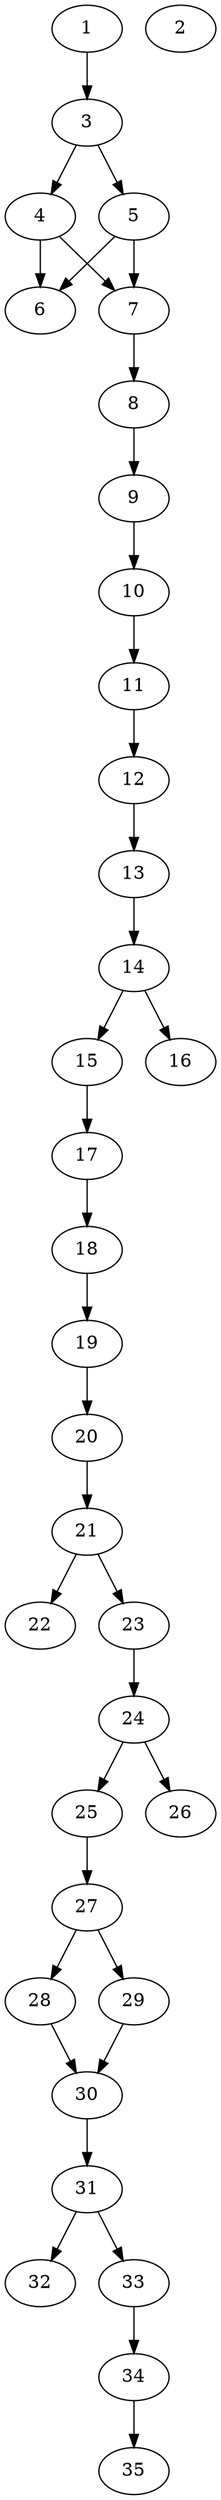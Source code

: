 // DAG automatically generated by daggen at Thu Oct  3 14:05:37 2019
// ./daggen --dot -n 35 --ccr 0.3 --fat 0.3 --regular 0.5 --density 0.6 --mindata 5242880 --maxdata 52428800 
digraph G {
  1 [size="24347307", alpha="0.18", expect_size="7304192"] 
  1 -> 3 [size ="7304192"]
  2 [size="83111253", alpha="0.04", expect_size="24933376"] 
  3 [size="82926933", alpha="0.04", expect_size="24878080"] 
  3 -> 4 [size ="24878080"]
  3 -> 5 [size ="24878080"]
  4 [size="148189867", alpha="0.12", expect_size="44456960"] 
  4 -> 6 [size ="44456960"]
  4 -> 7 [size ="44456960"]
  5 [size="172629333", alpha="0.01", expect_size="51788800"] 
  5 -> 6 [size ="51788800"]
  5 -> 7 [size ="51788800"]
  6 [size="128689493", alpha="0.08", expect_size="38606848"] 
  7 [size="165823147", alpha="0.18", expect_size="49746944"] 
  7 -> 8 [size ="49746944"]
  8 [size="98324480", alpha="0.13", expect_size="29497344"] 
  8 -> 9 [size ="29497344"]
  9 [size="152125440", alpha="0.17", expect_size="45637632"] 
  9 -> 10 [size ="45637632"]
  10 [size="35246080", alpha="0.06", expect_size="10573824"] 
  10 -> 11 [size ="10573824"]
  11 [size="88620373", alpha="0.15", expect_size="26586112"] 
  11 -> 12 [size ="26586112"]
  12 [size="74127360", alpha="0.17", expect_size="22238208"] 
  12 -> 13 [size ="22238208"]
  13 [size="104799573", alpha="0.14", expect_size="31439872"] 
  13 -> 14 [size ="31439872"]
  14 [size="139895467", alpha="0.17", expect_size="41968640"] 
  14 -> 15 [size ="41968640"]
  14 -> 16 [size ="41968640"]
  15 [size="78701227", alpha="0.07", expect_size="23610368"] 
  15 -> 17 [size ="23610368"]
  16 [size="86254933", alpha="0.17", expect_size="25876480"] 
  17 [size="152156160", alpha="0.10", expect_size="45646848"] 
  17 -> 18 [size ="45646848"]
  18 [size="134867627", alpha="0.10", expect_size="40460288"] 
  18 -> 19 [size ="40460288"]
  19 [size="83739307", alpha="0.02", expect_size="25121792"] 
  19 -> 20 [size ="25121792"]
  20 [size="59412480", alpha="0.09", expect_size="17823744"] 
  20 -> 21 [size ="17823744"]
  21 [size="107315200", alpha="0.16", expect_size="32194560"] 
  21 -> 22 [size ="32194560"]
  21 -> 23 [size ="32194560"]
  22 [size="69259947", alpha="0.12", expect_size="20777984"] 
  23 [size="45148160", alpha="0.17", expect_size="13544448"] 
  23 -> 24 [size ="13544448"]
  24 [size="154702507", alpha="0.17", expect_size="46410752"] 
  24 -> 25 [size ="46410752"]
  24 -> 26 [size ="46410752"]
  25 [size="134765227", alpha="0.18", expect_size="40429568"] 
  25 -> 27 [size ="40429568"]
  26 [size="29064533", alpha="0.13", expect_size="8719360"] 
  27 [size="161710080", alpha="0.07", expect_size="48513024"] 
  27 -> 28 [size ="48513024"]
  27 -> 29 [size ="48513024"]
  28 [size="86620160", alpha="0.11", expect_size="25986048"] 
  28 -> 30 [size ="25986048"]
  29 [size="164812800", alpha="0.12", expect_size="49443840"] 
  29 -> 30 [size ="49443840"]
  30 [size="22152533", alpha="0.15", expect_size="6645760"] 
  30 -> 31 [size ="6645760"]
  31 [size="89989120", alpha="0.07", expect_size="26996736"] 
  31 -> 32 [size ="26996736"]
  31 -> 33 [size ="26996736"]
  32 [size="60624213", alpha="0.07", expect_size="18187264"] 
  33 [size="156982613", alpha="0.18", expect_size="47094784"] 
  33 -> 34 [size ="47094784"]
  34 [size="129945600", alpha="0.04", expect_size="38983680"] 
  34 -> 35 [size ="38983680"]
  35 [size="110223360", alpha="0.18", expect_size="33067008"] 
}

